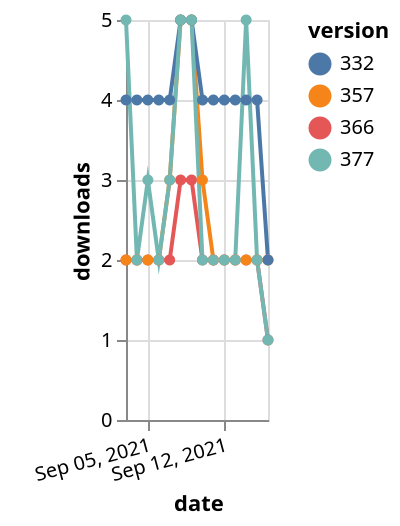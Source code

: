 {"$schema": "https://vega.github.io/schema/vega-lite/v5.json", "description": "A simple bar chart with embedded data.", "data": {"values": [{"date": "2021-09-03", "total": 2397, "delta": 2, "version": "366"}, {"date": "2021-09-04", "total": 2399, "delta": 2, "version": "366"}, {"date": "2021-09-05", "total": 2401, "delta": 2, "version": "366"}, {"date": "2021-09-06", "total": 2403, "delta": 2, "version": "366"}, {"date": "2021-09-07", "total": 2405, "delta": 2, "version": "366"}, {"date": "2021-09-08", "total": 2408, "delta": 3, "version": "366"}, {"date": "2021-09-09", "total": 2411, "delta": 3, "version": "366"}, {"date": "2021-09-10", "total": 2413, "delta": 2, "version": "366"}, {"date": "2021-09-11", "total": 2415, "delta": 2, "version": "366"}, {"date": "2021-09-12", "total": 2417, "delta": 2, "version": "366"}, {"date": "2021-09-13", "total": 2419, "delta": 2, "version": "366"}, {"date": "2021-09-14", "total": 2421, "delta": 2, "version": "366"}, {"date": "2021-09-15", "total": 2423, "delta": 2, "version": "366"}, {"date": "2021-09-16", "total": 2424, "delta": 1, "version": "366"}, {"date": "2021-09-03", "total": 3072, "delta": 2, "version": "357"}, {"date": "2021-09-04", "total": 3074, "delta": 2, "version": "357"}, {"date": "2021-09-05", "total": 3076, "delta": 2, "version": "357"}, {"date": "2021-09-06", "total": 3078, "delta": 2, "version": "357"}, {"date": "2021-09-07", "total": 3081, "delta": 3, "version": "357"}, {"date": "2021-09-08", "total": 3086, "delta": 5, "version": "357"}, {"date": "2021-09-09", "total": 3091, "delta": 5, "version": "357"}, {"date": "2021-09-10", "total": 3094, "delta": 3, "version": "357"}, {"date": "2021-09-11", "total": 3096, "delta": 2, "version": "357"}, {"date": "2021-09-12", "total": 3098, "delta": 2, "version": "357"}, {"date": "2021-09-13", "total": 3100, "delta": 2, "version": "357"}, {"date": "2021-09-14", "total": 3102, "delta": 2, "version": "357"}, {"date": "2021-09-15", "total": 3104, "delta": 2, "version": "357"}, {"date": "2021-09-16", "total": 3106, "delta": 2, "version": "357"}, {"date": "2021-09-03", "total": 4948, "delta": 4, "version": "332"}, {"date": "2021-09-04", "total": 4952, "delta": 4, "version": "332"}, {"date": "2021-09-05", "total": 4956, "delta": 4, "version": "332"}, {"date": "2021-09-06", "total": 4960, "delta": 4, "version": "332"}, {"date": "2021-09-07", "total": 4964, "delta": 4, "version": "332"}, {"date": "2021-09-08", "total": 4969, "delta": 5, "version": "332"}, {"date": "2021-09-09", "total": 4974, "delta": 5, "version": "332"}, {"date": "2021-09-10", "total": 4978, "delta": 4, "version": "332"}, {"date": "2021-09-11", "total": 4982, "delta": 4, "version": "332"}, {"date": "2021-09-12", "total": 4986, "delta": 4, "version": "332"}, {"date": "2021-09-13", "total": 4990, "delta": 4, "version": "332"}, {"date": "2021-09-14", "total": 4994, "delta": 4, "version": "332"}, {"date": "2021-09-15", "total": 4998, "delta": 4, "version": "332"}, {"date": "2021-09-16", "total": 5000, "delta": 2, "version": "332"}, {"date": "2021-09-03", "total": 2427, "delta": 5, "version": "377"}, {"date": "2021-09-04", "total": 2429, "delta": 2, "version": "377"}, {"date": "2021-09-05", "total": 2432, "delta": 3, "version": "377"}, {"date": "2021-09-06", "total": 2434, "delta": 2, "version": "377"}, {"date": "2021-09-07", "total": 2437, "delta": 3, "version": "377"}, {"date": "2021-09-08", "total": 2442, "delta": 5, "version": "377"}, {"date": "2021-09-09", "total": 2447, "delta": 5, "version": "377"}, {"date": "2021-09-10", "total": 2449, "delta": 2, "version": "377"}, {"date": "2021-09-11", "total": 2451, "delta": 2, "version": "377"}, {"date": "2021-09-12", "total": 2453, "delta": 2, "version": "377"}, {"date": "2021-09-13", "total": 2455, "delta": 2, "version": "377"}, {"date": "2021-09-14", "total": 2460, "delta": 5, "version": "377"}, {"date": "2021-09-15", "total": 2462, "delta": 2, "version": "377"}, {"date": "2021-09-16", "total": 2463, "delta": 1, "version": "377"}]}, "width": "container", "mark": {"type": "line", "point": {"filled": true}}, "encoding": {"x": {"field": "date", "type": "temporal", "timeUnit": "yearmonthdate", "title": "date", "axis": {"labelAngle": -15}}, "y": {"field": "delta", "type": "quantitative", "title": "downloads"}, "color": {"field": "version", "type": "nominal"}, "tooltip": {"field": "delta"}}}